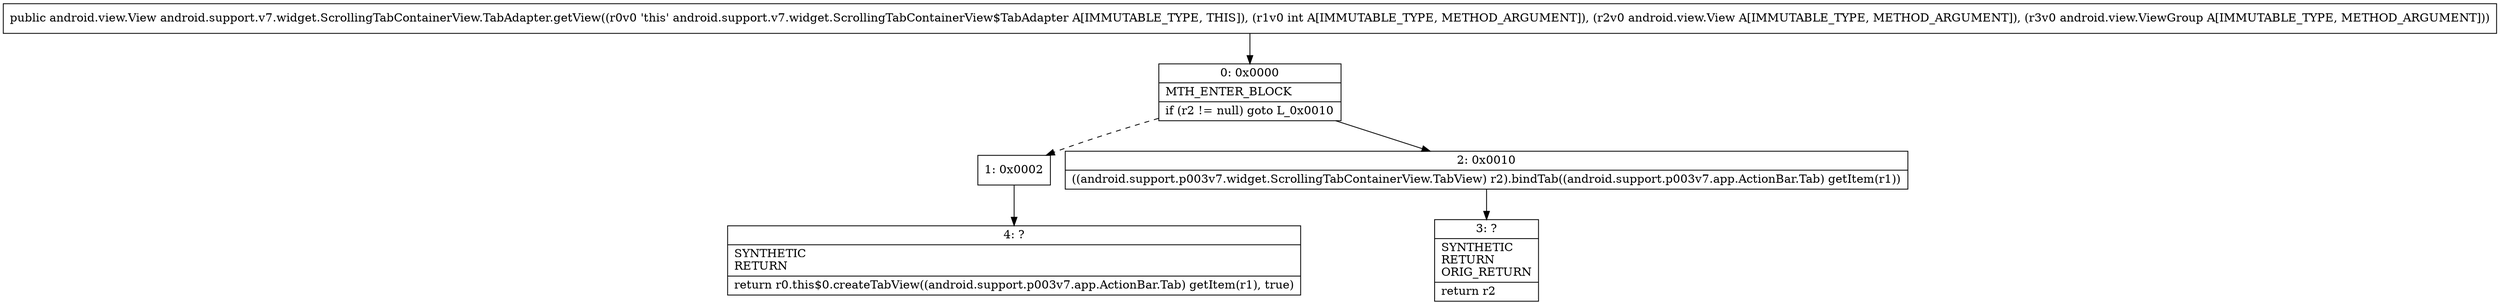 digraph "CFG forandroid.support.v7.widget.ScrollingTabContainerView.TabAdapter.getView(ILandroid\/view\/View;Landroid\/view\/ViewGroup;)Landroid\/view\/View;" {
Node_0 [shape=record,label="{0\:\ 0x0000|MTH_ENTER_BLOCK\l|if (r2 != null) goto L_0x0010\l}"];
Node_1 [shape=record,label="{1\:\ 0x0002}"];
Node_2 [shape=record,label="{2\:\ 0x0010|((android.support.p003v7.widget.ScrollingTabContainerView.TabView) r2).bindTab((android.support.p003v7.app.ActionBar.Tab) getItem(r1))\l}"];
Node_3 [shape=record,label="{3\:\ ?|SYNTHETIC\lRETURN\lORIG_RETURN\l|return r2\l}"];
Node_4 [shape=record,label="{4\:\ ?|SYNTHETIC\lRETURN\l|return r0.this$0.createTabView((android.support.p003v7.app.ActionBar.Tab) getItem(r1), true)\l}"];
MethodNode[shape=record,label="{public android.view.View android.support.v7.widget.ScrollingTabContainerView.TabAdapter.getView((r0v0 'this' android.support.v7.widget.ScrollingTabContainerView$TabAdapter A[IMMUTABLE_TYPE, THIS]), (r1v0 int A[IMMUTABLE_TYPE, METHOD_ARGUMENT]), (r2v0 android.view.View A[IMMUTABLE_TYPE, METHOD_ARGUMENT]), (r3v0 android.view.ViewGroup A[IMMUTABLE_TYPE, METHOD_ARGUMENT])) }"];
MethodNode -> Node_0;
Node_0 -> Node_1[style=dashed];
Node_0 -> Node_2;
Node_1 -> Node_4;
Node_2 -> Node_3;
}

